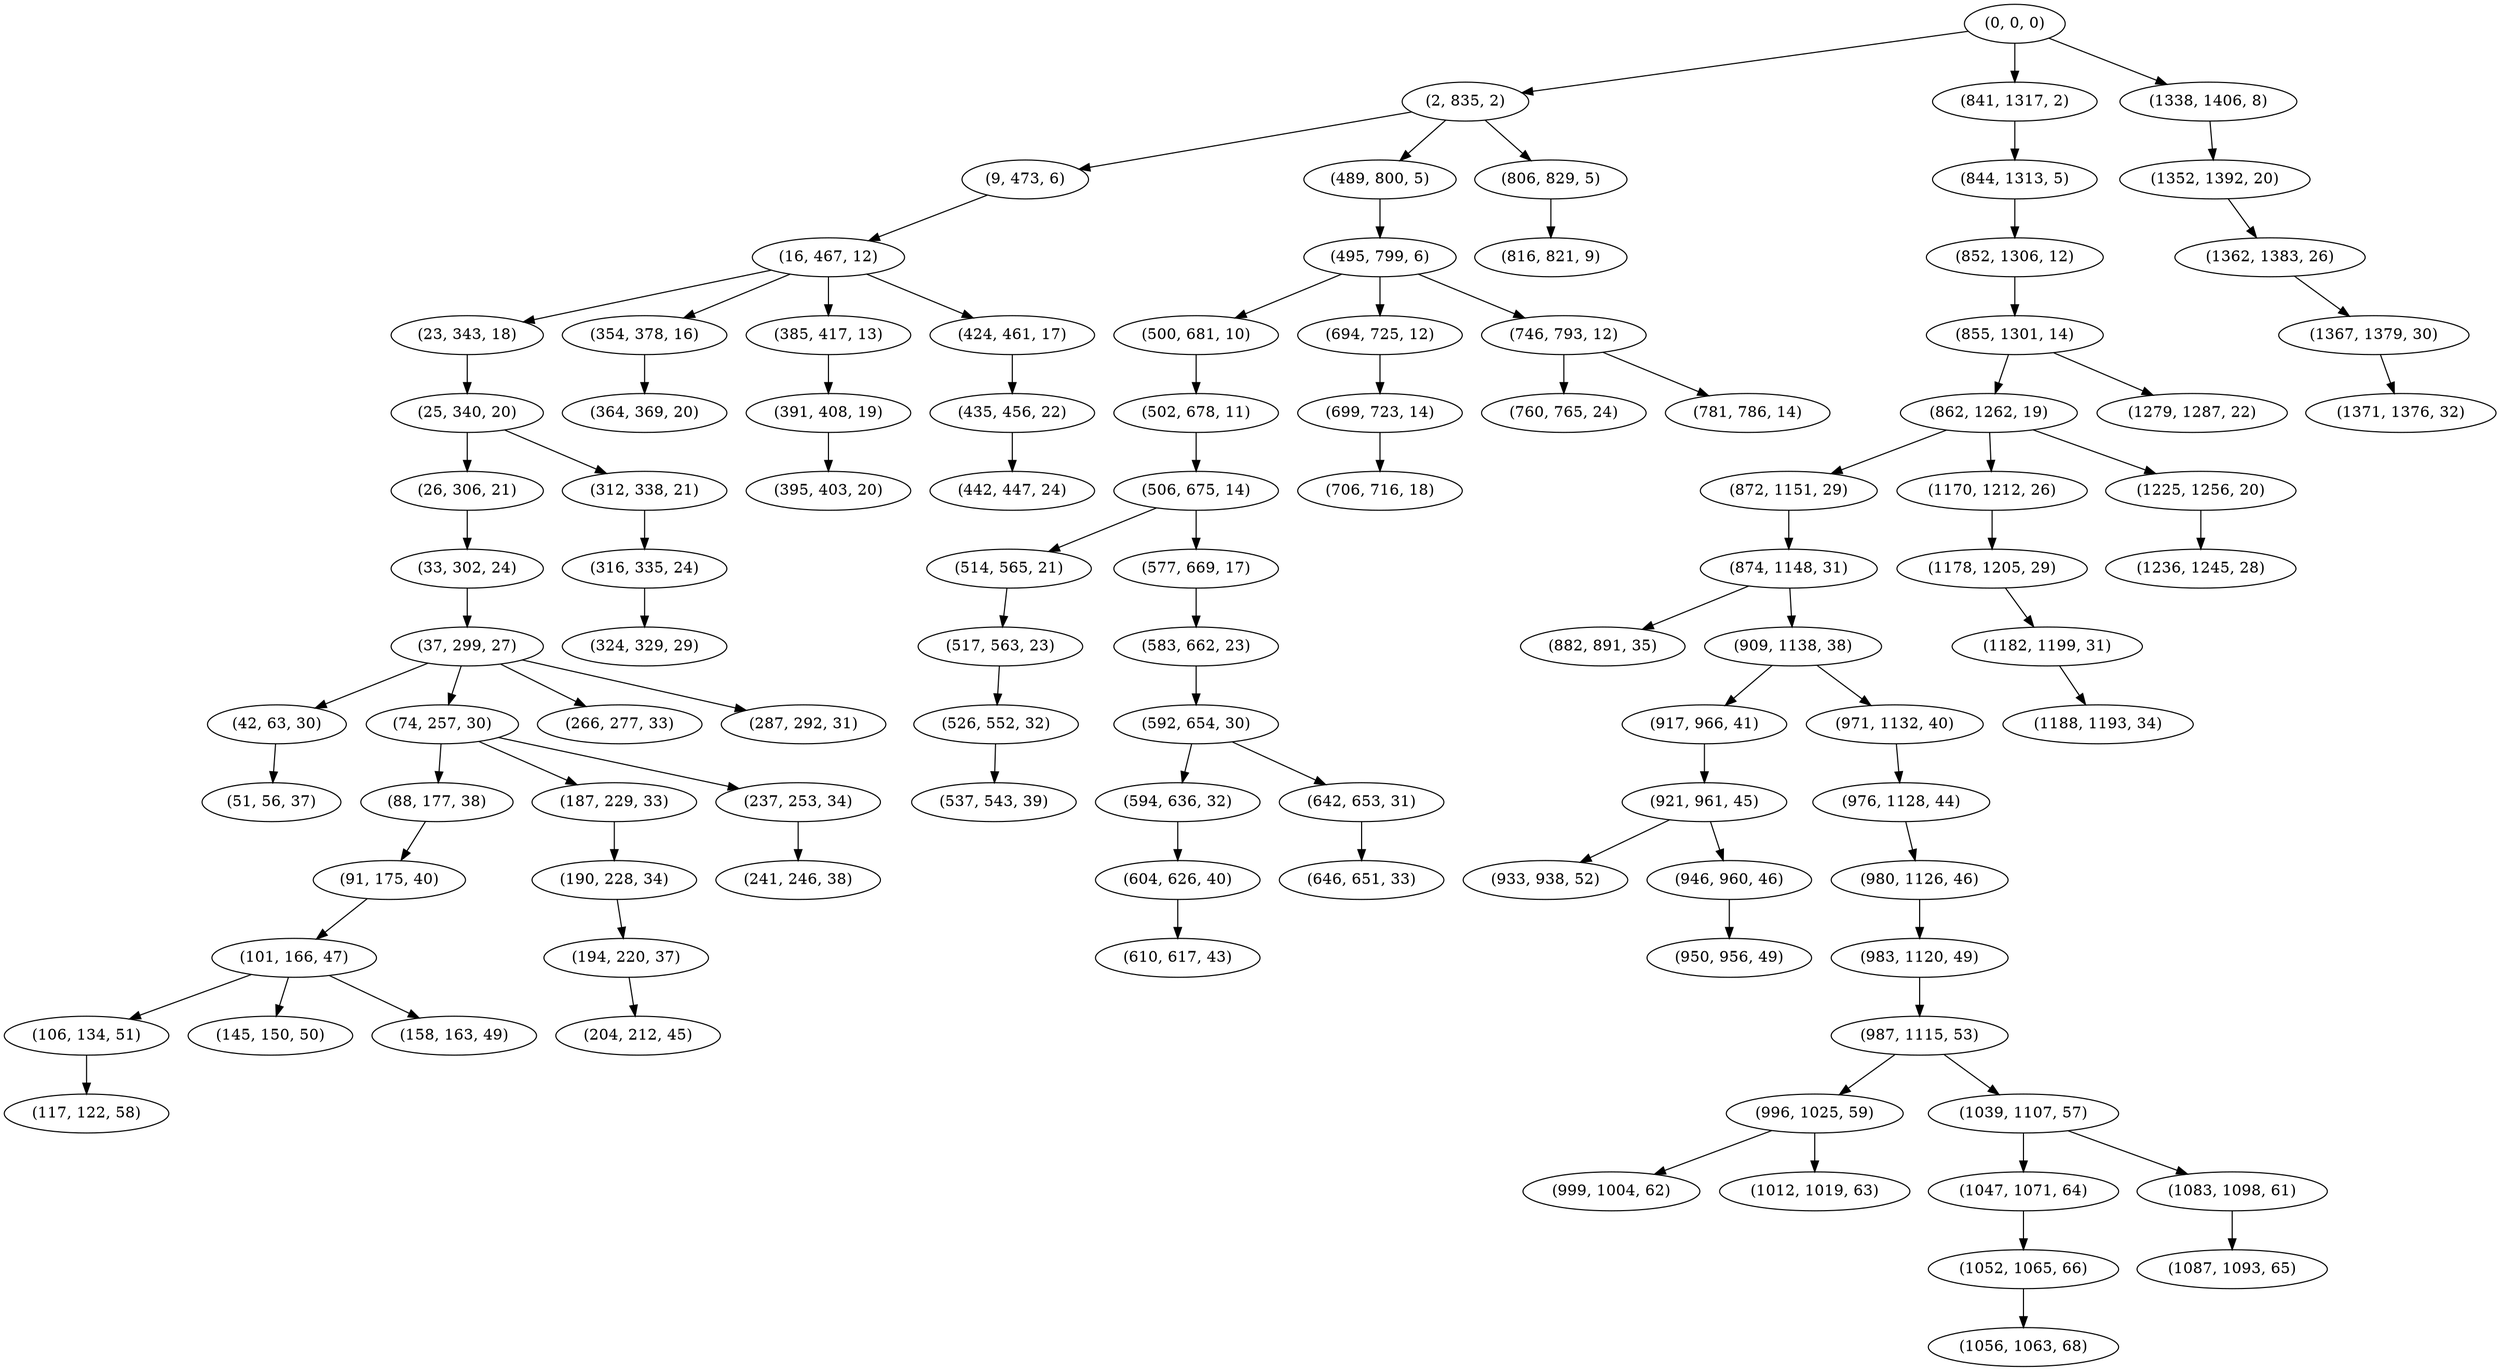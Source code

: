 digraph tree {
    "(0, 0, 0)";
    "(2, 835, 2)";
    "(9, 473, 6)";
    "(16, 467, 12)";
    "(23, 343, 18)";
    "(25, 340, 20)";
    "(26, 306, 21)";
    "(33, 302, 24)";
    "(37, 299, 27)";
    "(42, 63, 30)";
    "(51, 56, 37)";
    "(74, 257, 30)";
    "(88, 177, 38)";
    "(91, 175, 40)";
    "(101, 166, 47)";
    "(106, 134, 51)";
    "(117, 122, 58)";
    "(145, 150, 50)";
    "(158, 163, 49)";
    "(187, 229, 33)";
    "(190, 228, 34)";
    "(194, 220, 37)";
    "(204, 212, 45)";
    "(237, 253, 34)";
    "(241, 246, 38)";
    "(266, 277, 33)";
    "(287, 292, 31)";
    "(312, 338, 21)";
    "(316, 335, 24)";
    "(324, 329, 29)";
    "(354, 378, 16)";
    "(364, 369, 20)";
    "(385, 417, 13)";
    "(391, 408, 19)";
    "(395, 403, 20)";
    "(424, 461, 17)";
    "(435, 456, 22)";
    "(442, 447, 24)";
    "(489, 800, 5)";
    "(495, 799, 6)";
    "(500, 681, 10)";
    "(502, 678, 11)";
    "(506, 675, 14)";
    "(514, 565, 21)";
    "(517, 563, 23)";
    "(526, 552, 32)";
    "(537, 543, 39)";
    "(577, 669, 17)";
    "(583, 662, 23)";
    "(592, 654, 30)";
    "(594, 636, 32)";
    "(604, 626, 40)";
    "(610, 617, 43)";
    "(642, 653, 31)";
    "(646, 651, 33)";
    "(694, 725, 12)";
    "(699, 723, 14)";
    "(706, 716, 18)";
    "(746, 793, 12)";
    "(760, 765, 24)";
    "(781, 786, 14)";
    "(806, 829, 5)";
    "(816, 821, 9)";
    "(841, 1317, 2)";
    "(844, 1313, 5)";
    "(852, 1306, 12)";
    "(855, 1301, 14)";
    "(862, 1262, 19)";
    "(872, 1151, 29)";
    "(874, 1148, 31)";
    "(882, 891, 35)";
    "(909, 1138, 38)";
    "(917, 966, 41)";
    "(921, 961, 45)";
    "(933, 938, 52)";
    "(946, 960, 46)";
    "(950, 956, 49)";
    "(971, 1132, 40)";
    "(976, 1128, 44)";
    "(980, 1126, 46)";
    "(983, 1120, 49)";
    "(987, 1115, 53)";
    "(996, 1025, 59)";
    "(999, 1004, 62)";
    "(1012, 1019, 63)";
    "(1039, 1107, 57)";
    "(1047, 1071, 64)";
    "(1052, 1065, 66)";
    "(1056, 1063, 68)";
    "(1083, 1098, 61)";
    "(1087, 1093, 65)";
    "(1170, 1212, 26)";
    "(1178, 1205, 29)";
    "(1182, 1199, 31)";
    "(1188, 1193, 34)";
    "(1225, 1256, 20)";
    "(1236, 1245, 28)";
    "(1279, 1287, 22)";
    "(1338, 1406, 8)";
    "(1352, 1392, 20)";
    "(1362, 1383, 26)";
    "(1367, 1379, 30)";
    "(1371, 1376, 32)";
    "(0, 0, 0)" -> "(2, 835, 2)";
    "(0, 0, 0)" -> "(841, 1317, 2)";
    "(0, 0, 0)" -> "(1338, 1406, 8)";
    "(2, 835, 2)" -> "(9, 473, 6)";
    "(2, 835, 2)" -> "(489, 800, 5)";
    "(2, 835, 2)" -> "(806, 829, 5)";
    "(9, 473, 6)" -> "(16, 467, 12)";
    "(16, 467, 12)" -> "(23, 343, 18)";
    "(16, 467, 12)" -> "(354, 378, 16)";
    "(16, 467, 12)" -> "(385, 417, 13)";
    "(16, 467, 12)" -> "(424, 461, 17)";
    "(23, 343, 18)" -> "(25, 340, 20)";
    "(25, 340, 20)" -> "(26, 306, 21)";
    "(25, 340, 20)" -> "(312, 338, 21)";
    "(26, 306, 21)" -> "(33, 302, 24)";
    "(33, 302, 24)" -> "(37, 299, 27)";
    "(37, 299, 27)" -> "(42, 63, 30)";
    "(37, 299, 27)" -> "(74, 257, 30)";
    "(37, 299, 27)" -> "(266, 277, 33)";
    "(37, 299, 27)" -> "(287, 292, 31)";
    "(42, 63, 30)" -> "(51, 56, 37)";
    "(74, 257, 30)" -> "(88, 177, 38)";
    "(74, 257, 30)" -> "(187, 229, 33)";
    "(74, 257, 30)" -> "(237, 253, 34)";
    "(88, 177, 38)" -> "(91, 175, 40)";
    "(91, 175, 40)" -> "(101, 166, 47)";
    "(101, 166, 47)" -> "(106, 134, 51)";
    "(101, 166, 47)" -> "(145, 150, 50)";
    "(101, 166, 47)" -> "(158, 163, 49)";
    "(106, 134, 51)" -> "(117, 122, 58)";
    "(187, 229, 33)" -> "(190, 228, 34)";
    "(190, 228, 34)" -> "(194, 220, 37)";
    "(194, 220, 37)" -> "(204, 212, 45)";
    "(237, 253, 34)" -> "(241, 246, 38)";
    "(312, 338, 21)" -> "(316, 335, 24)";
    "(316, 335, 24)" -> "(324, 329, 29)";
    "(354, 378, 16)" -> "(364, 369, 20)";
    "(385, 417, 13)" -> "(391, 408, 19)";
    "(391, 408, 19)" -> "(395, 403, 20)";
    "(424, 461, 17)" -> "(435, 456, 22)";
    "(435, 456, 22)" -> "(442, 447, 24)";
    "(489, 800, 5)" -> "(495, 799, 6)";
    "(495, 799, 6)" -> "(500, 681, 10)";
    "(495, 799, 6)" -> "(694, 725, 12)";
    "(495, 799, 6)" -> "(746, 793, 12)";
    "(500, 681, 10)" -> "(502, 678, 11)";
    "(502, 678, 11)" -> "(506, 675, 14)";
    "(506, 675, 14)" -> "(514, 565, 21)";
    "(506, 675, 14)" -> "(577, 669, 17)";
    "(514, 565, 21)" -> "(517, 563, 23)";
    "(517, 563, 23)" -> "(526, 552, 32)";
    "(526, 552, 32)" -> "(537, 543, 39)";
    "(577, 669, 17)" -> "(583, 662, 23)";
    "(583, 662, 23)" -> "(592, 654, 30)";
    "(592, 654, 30)" -> "(594, 636, 32)";
    "(592, 654, 30)" -> "(642, 653, 31)";
    "(594, 636, 32)" -> "(604, 626, 40)";
    "(604, 626, 40)" -> "(610, 617, 43)";
    "(642, 653, 31)" -> "(646, 651, 33)";
    "(694, 725, 12)" -> "(699, 723, 14)";
    "(699, 723, 14)" -> "(706, 716, 18)";
    "(746, 793, 12)" -> "(760, 765, 24)";
    "(746, 793, 12)" -> "(781, 786, 14)";
    "(806, 829, 5)" -> "(816, 821, 9)";
    "(841, 1317, 2)" -> "(844, 1313, 5)";
    "(844, 1313, 5)" -> "(852, 1306, 12)";
    "(852, 1306, 12)" -> "(855, 1301, 14)";
    "(855, 1301, 14)" -> "(862, 1262, 19)";
    "(855, 1301, 14)" -> "(1279, 1287, 22)";
    "(862, 1262, 19)" -> "(872, 1151, 29)";
    "(862, 1262, 19)" -> "(1170, 1212, 26)";
    "(862, 1262, 19)" -> "(1225, 1256, 20)";
    "(872, 1151, 29)" -> "(874, 1148, 31)";
    "(874, 1148, 31)" -> "(882, 891, 35)";
    "(874, 1148, 31)" -> "(909, 1138, 38)";
    "(909, 1138, 38)" -> "(917, 966, 41)";
    "(909, 1138, 38)" -> "(971, 1132, 40)";
    "(917, 966, 41)" -> "(921, 961, 45)";
    "(921, 961, 45)" -> "(933, 938, 52)";
    "(921, 961, 45)" -> "(946, 960, 46)";
    "(946, 960, 46)" -> "(950, 956, 49)";
    "(971, 1132, 40)" -> "(976, 1128, 44)";
    "(976, 1128, 44)" -> "(980, 1126, 46)";
    "(980, 1126, 46)" -> "(983, 1120, 49)";
    "(983, 1120, 49)" -> "(987, 1115, 53)";
    "(987, 1115, 53)" -> "(996, 1025, 59)";
    "(987, 1115, 53)" -> "(1039, 1107, 57)";
    "(996, 1025, 59)" -> "(999, 1004, 62)";
    "(996, 1025, 59)" -> "(1012, 1019, 63)";
    "(1039, 1107, 57)" -> "(1047, 1071, 64)";
    "(1039, 1107, 57)" -> "(1083, 1098, 61)";
    "(1047, 1071, 64)" -> "(1052, 1065, 66)";
    "(1052, 1065, 66)" -> "(1056, 1063, 68)";
    "(1083, 1098, 61)" -> "(1087, 1093, 65)";
    "(1170, 1212, 26)" -> "(1178, 1205, 29)";
    "(1178, 1205, 29)" -> "(1182, 1199, 31)";
    "(1182, 1199, 31)" -> "(1188, 1193, 34)";
    "(1225, 1256, 20)" -> "(1236, 1245, 28)";
    "(1338, 1406, 8)" -> "(1352, 1392, 20)";
    "(1352, 1392, 20)" -> "(1362, 1383, 26)";
    "(1362, 1383, 26)" -> "(1367, 1379, 30)";
    "(1367, 1379, 30)" -> "(1371, 1376, 32)";
}
